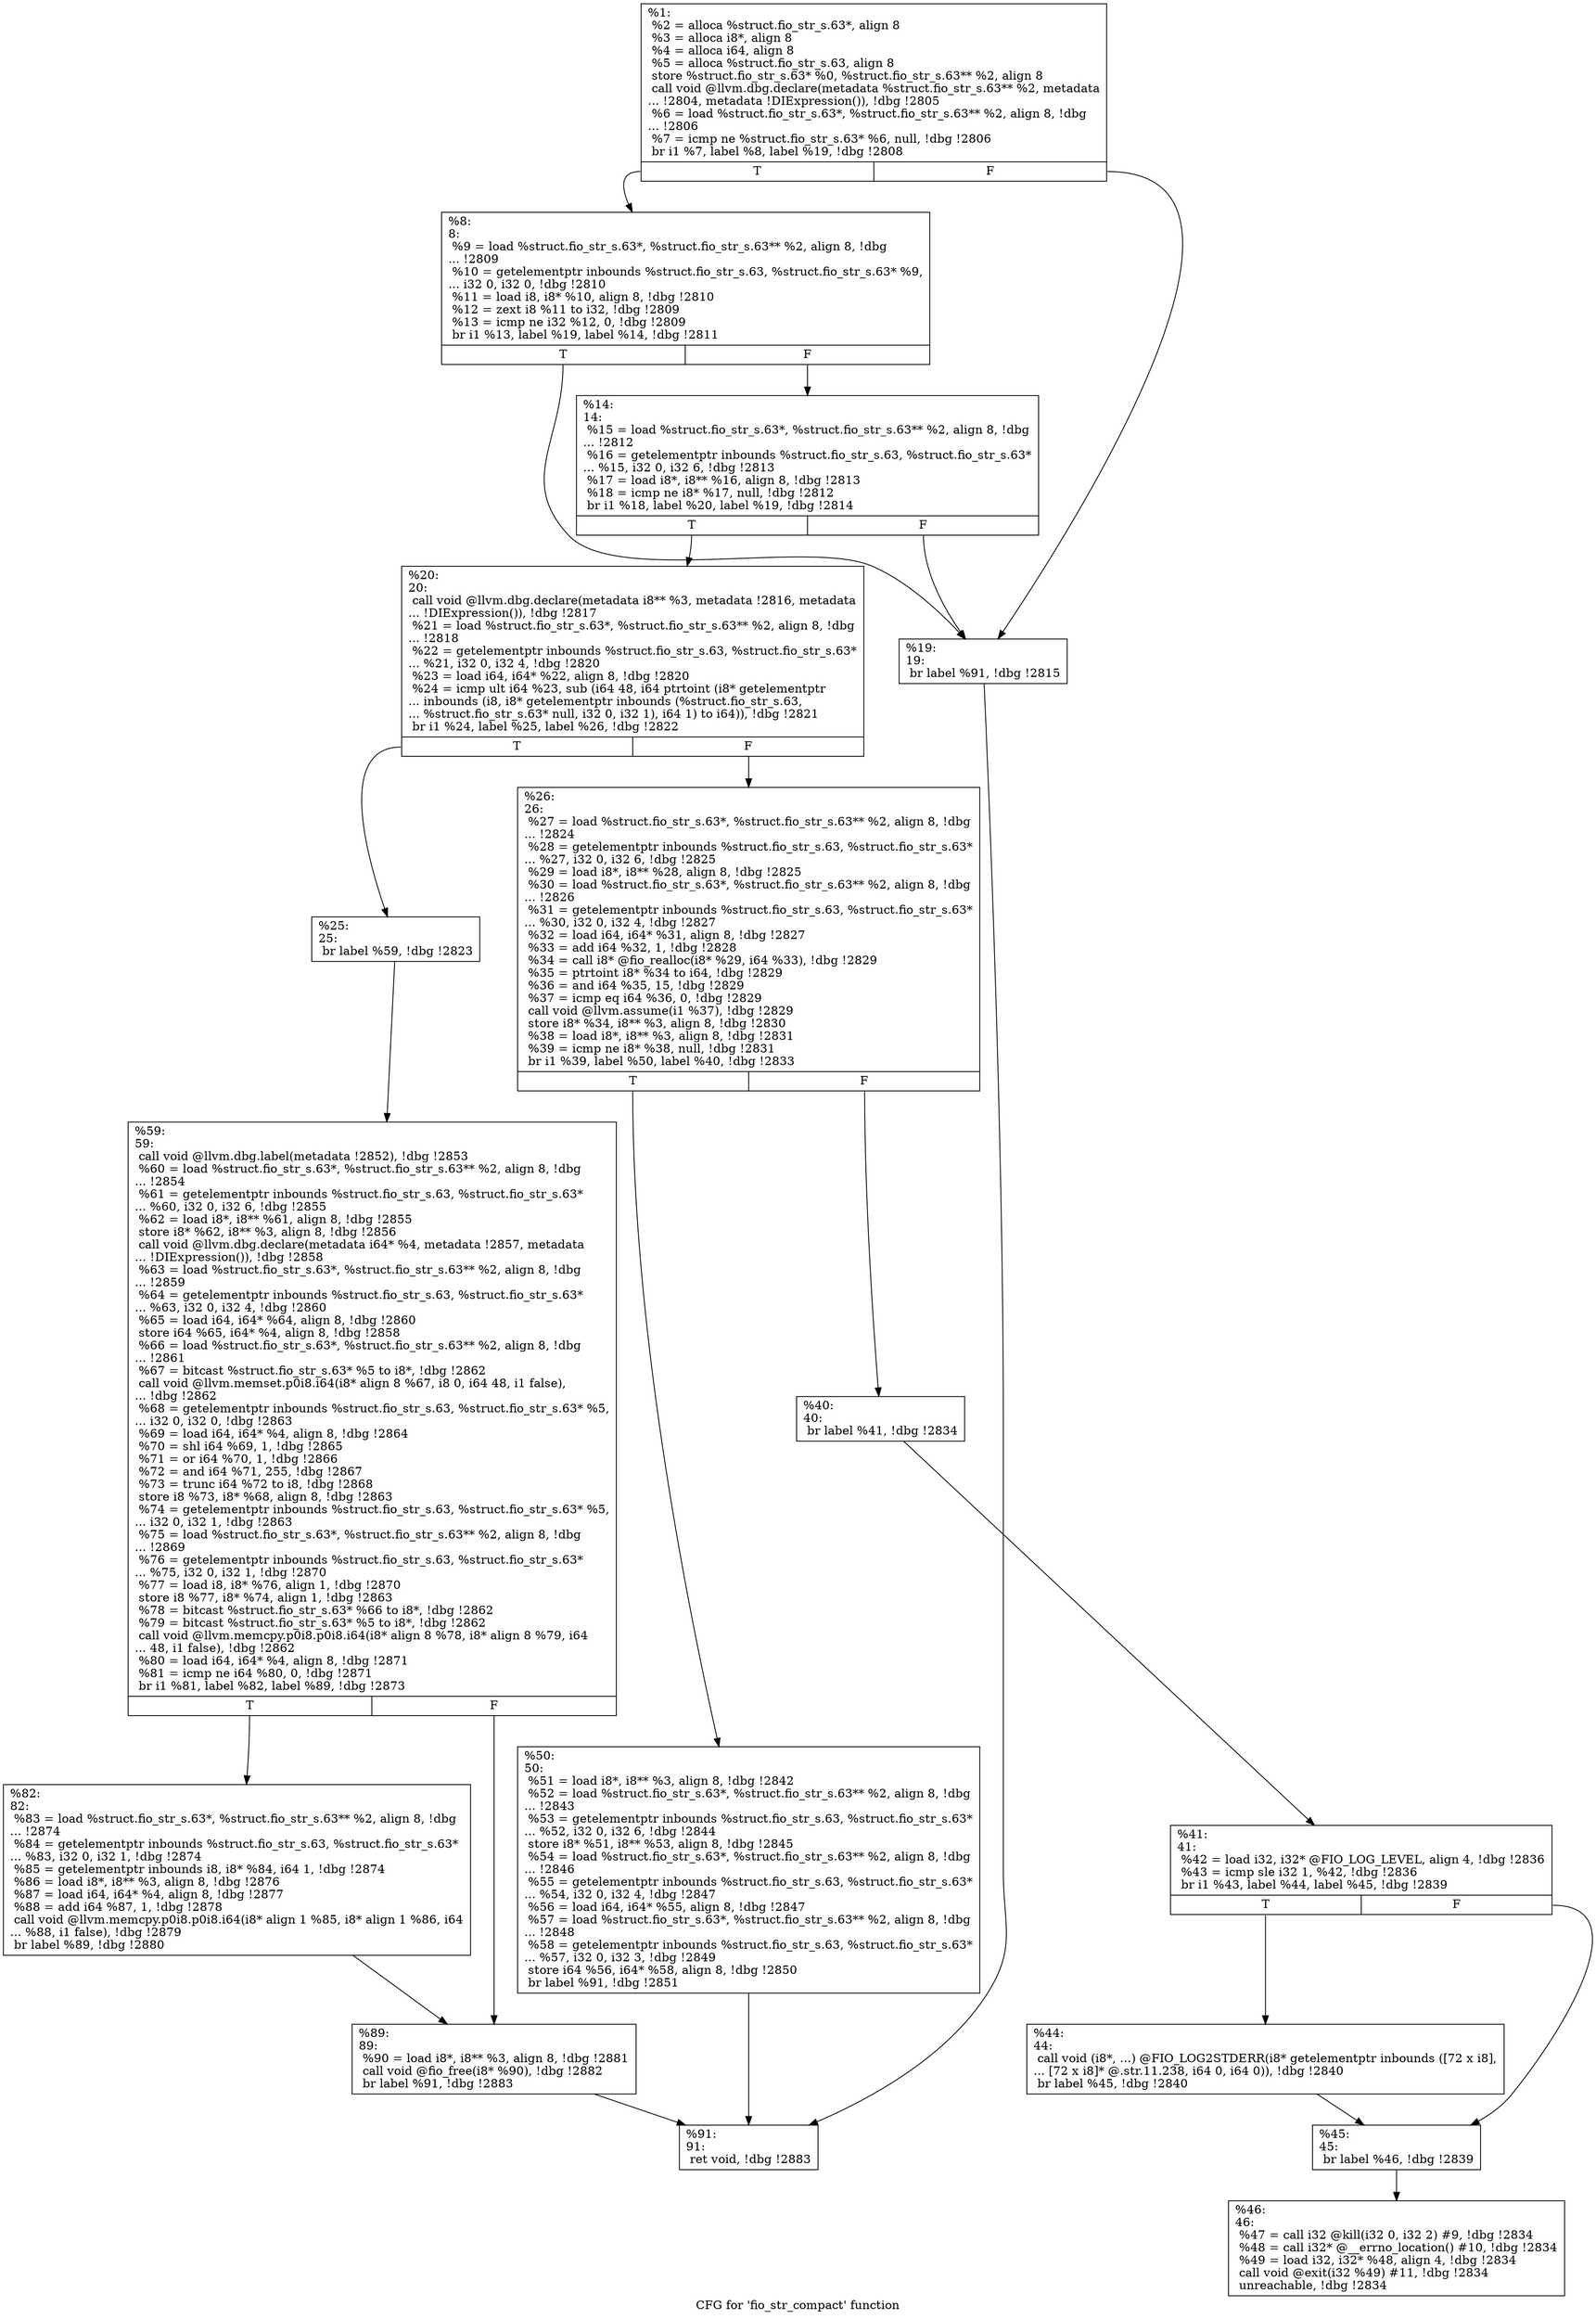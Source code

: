 digraph "CFG for 'fio_str_compact' function" {
	label="CFG for 'fio_str_compact' function";

	Node0x556852077650 [shape=record,label="{%1:\l  %2 = alloca %struct.fio_str_s.63*, align 8\l  %3 = alloca i8*, align 8\l  %4 = alloca i64, align 8\l  %5 = alloca %struct.fio_str_s.63, align 8\l  store %struct.fio_str_s.63* %0, %struct.fio_str_s.63** %2, align 8\l  call void @llvm.dbg.declare(metadata %struct.fio_str_s.63** %2, metadata\l... !2804, metadata !DIExpression()), !dbg !2805\l  %6 = load %struct.fio_str_s.63*, %struct.fio_str_s.63** %2, align 8, !dbg\l... !2806\l  %7 = icmp ne %struct.fio_str_s.63* %6, null, !dbg !2806\l  br i1 %7, label %8, label %19, !dbg !2808\l|{<s0>T|<s1>F}}"];
	Node0x556852077650:s0 -> Node0x556852078360;
	Node0x556852077650:s1 -> Node0x556852078400;
	Node0x556852078360 [shape=record,label="{%8:\l8:                                                \l  %9 = load %struct.fio_str_s.63*, %struct.fio_str_s.63** %2, align 8, !dbg\l... !2809\l  %10 = getelementptr inbounds %struct.fio_str_s.63, %struct.fio_str_s.63* %9,\l... i32 0, i32 0, !dbg !2810\l  %11 = load i8, i8* %10, align 8, !dbg !2810\l  %12 = zext i8 %11 to i32, !dbg !2809\l  %13 = icmp ne i32 %12, 0, !dbg !2809\l  br i1 %13, label %19, label %14, !dbg !2811\l|{<s0>T|<s1>F}}"];
	Node0x556852078360:s0 -> Node0x556852078400;
	Node0x556852078360:s1 -> Node0x5568520783b0;
	Node0x5568520783b0 [shape=record,label="{%14:\l14:                                               \l  %15 = load %struct.fio_str_s.63*, %struct.fio_str_s.63** %2, align 8, !dbg\l... !2812\l  %16 = getelementptr inbounds %struct.fio_str_s.63, %struct.fio_str_s.63*\l... %15, i32 0, i32 6, !dbg !2813\l  %17 = load i8*, i8** %16, align 8, !dbg !2813\l  %18 = icmp ne i8* %17, null, !dbg !2812\l  br i1 %18, label %20, label %19, !dbg !2814\l|{<s0>T|<s1>F}}"];
	Node0x5568520783b0:s0 -> Node0x556852078450;
	Node0x5568520783b0:s1 -> Node0x556852078400;
	Node0x556852078400 [shape=record,label="{%19:\l19:                                               \l  br label %91, !dbg !2815\l}"];
	Node0x556852078400 -> Node0x556852078810;
	Node0x556852078450 [shape=record,label="{%20:\l20:                                               \l  call void @llvm.dbg.declare(metadata i8** %3, metadata !2816, metadata\l... !DIExpression()), !dbg !2817\l  %21 = load %struct.fio_str_s.63*, %struct.fio_str_s.63** %2, align 8, !dbg\l... !2818\l  %22 = getelementptr inbounds %struct.fio_str_s.63, %struct.fio_str_s.63*\l... %21, i32 0, i32 4, !dbg !2820\l  %23 = load i64, i64* %22, align 8, !dbg !2820\l  %24 = icmp ult i64 %23, sub (i64 48, i64 ptrtoint (i8* getelementptr\l... inbounds (i8, i8* getelementptr inbounds (%struct.fio_str_s.63,\l... %struct.fio_str_s.63* null, i32 0, i32 1), i64 1) to i64)), !dbg !2821\l  br i1 %24, label %25, label %26, !dbg !2822\l|{<s0>T|<s1>F}}"];
	Node0x556852078450:s0 -> Node0x5568520784a0;
	Node0x556852078450:s1 -> Node0x5568520784f0;
	Node0x5568520784a0 [shape=record,label="{%25:\l25:                                               \l  br label %59, !dbg !2823\l}"];
	Node0x5568520784a0 -> Node0x556852078720;
	Node0x5568520784f0 [shape=record,label="{%26:\l26:                                               \l  %27 = load %struct.fio_str_s.63*, %struct.fio_str_s.63** %2, align 8, !dbg\l... !2824\l  %28 = getelementptr inbounds %struct.fio_str_s.63, %struct.fio_str_s.63*\l... %27, i32 0, i32 6, !dbg !2825\l  %29 = load i8*, i8** %28, align 8, !dbg !2825\l  %30 = load %struct.fio_str_s.63*, %struct.fio_str_s.63** %2, align 8, !dbg\l... !2826\l  %31 = getelementptr inbounds %struct.fio_str_s.63, %struct.fio_str_s.63*\l... %30, i32 0, i32 4, !dbg !2827\l  %32 = load i64, i64* %31, align 8, !dbg !2827\l  %33 = add i64 %32, 1, !dbg !2828\l  %34 = call i8* @fio_realloc(i8* %29, i64 %33), !dbg !2829\l  %35 = ptrtoint i8* %34 to i64, !dbg !2829\l  %36 = and i64 %35, 15, !dbg !2829\l  %37 = icmp eq i64 %36, 0, !dbg !2829\l  call void @llvm.assume(i1 %37), !dbg !2829\l  store i8* %34, i8** %3, align 8, !dbg !2830\l  %38 = load i8*, i8** %3, align 8, !dbg !2831\l  %39 = icmp ne i8* %38, null, !dbg !2831\l  br i1 %39, label %50, label %40, !dbg !2833\l|{<s0>T|<s1>F}}"];
	Node0x5568520784f0:s0 -> Node0x5568520786d0;
	Node0x5568520784f0:s1 -> Node0x556852078540;
	Node0x556852078540 [shape=record,label="{%40:\l40:                                               \l  br label %41, !dbg !2834\l}"];
	Node0x556852078540 -> Node0x556852078590;
	Node0x556852078590 [shape=record,label="{%41:\l41:                                               \l  %42 = load i32, i32* @FIO_LOG_LEVEL, align 4, !dbg !2836\l  %43 = icmp sle i32 1, %42, !dbg !2836\l  br i1 %43, label %44, label %45, !dbg !2839\l|{<s0>T|<s1>F}}"];
	Node0x556852078590:s0 -> Node0x5568520785e0;
	Node0x556852078590:s1 -> Node0x556852078630;
	Node0x5568520785e0 [shape=record,label="{%44:\l44:                                               \l  call void (i8*, ...) @FIO_LOG2STDERR(i8* getelementptr inbounds ([72 x i8],\l... [72 x i8]* @.str.11.238, i64 0, i64 0)), !dbg !2840\l  br label %45, !dbg !2840\l}"];
	Node0x5568520785e0 -> Node0x556852078630;
	Node0x556852078630 [shape=record,label="{%45:\l45:                                               \l  br label %46, !dbg !2839\l}"];
	Node0x556852078630 -> Node0x556852078680;
	Node0x556852078680 [shape=record,label="{%46:\l46:                                               \l  %47 = call i32 @kill(i32 0, i32 2) #9, !dbg !2834\l  %48 = call i32* @__errno_location() #10, !dbg !2834\l  %49 = load i32, i32* %48, align 4, !dbg !2834\l  call void @exit(i32 %49) #11, !dbg !2834\l  unreachable, !dbg !2834\l}"];
	Node0x5568520786d0 [shape=record,label="{%50:\l50:                                               \l  %51 = load i8*, i8** %3, align 8, !dbg !2842\l  %52 = load %struct.fio_str_s.63*, %struct.fio_str_s.63** %2, align 8, !dbg\l... !2843\l  %53 = getelementptr inbounds %struct.fio_str_s.63, %struct.fio_str_s.63*\l... %52, i32 0, i32 6, !dbg !2844\l  store i8* %51, i8** %53, align 8, !dbg !2845\l  %54 = load %struct.fio_str_s.63*, %struct.fio_str_s.63** %2, align 8, !dbg\l... !2846\l  %55 = getelementptr inbounds %struct.fio_str_s.63, %struct.fio_str_s.63*\l... %54, i32 0, i32 4, !dbg !2847\l  %56 = load i64, i64* %55, align 8, !dbg !2847\l  %57 = load %struct.fio_str_s.63*, %struct.fio_str_s.63** %2, align 8, !dbg\l... !2848\l  %58 = getelementptr inbounds %struct.fio_str_s.63, %struct.fio_str_s.63*\l... %57, i32 0, i32 3, !dbg !2849\l  store i64 %56, i64* %58, align 8, !dbg !2850\l  br label %91, !dbg !2851\l}"];
	Node0x5568520786d0 -> Node0x556852078810;
	Node0x556852078720 [shape=record,label="{%59:\l59:                                               \l  call void @llvm.dbg.label(metadata !2852), !dbg !2853\l  %60 = load %struct.fio_str_s.63*, %struct.fio_str_s.63** %2, align 8, !dbg\l... !2854\l  %61 = getelementptr inbounds %struct.fio_str_s.63, %struct.fio_str_s.63*\l... %60, i32 0, i32 6, !dbg !2855\l  %62 = load i8*, i8** %61, align 8, !dbg !2855\l  store i8* %62, i8** %3, align 8, !dbg !2856\l  call void @llvm.dbg.declare(metadata i64* %4, metadata !2857, metadata\l... !DIExpression()), !dbg !2858\l  %63 = load %struct.fio_str_s.63*, %struct.fio_str_s.63** %2, align 8, !dbg\l... !2859\l  %64 = getelementptr inbounds %struct.fio_str_s.63, %struct.fio_str_s.63*\l... %63, i32 0, i32 4, !dbg !2860\l  %65 = load i64, i64* %64, align 8, !dbg !2860\l  store i64 %65, i64* %4, align 8, !dbg !2858\l  %66 = load %struct.fio_str_s.63*, %struct.fio_str_s.63** %2, align 8, !dbg\l... !2861\l  %67 = bitcast %struct.fio_str_s.63* %5 to i8*, !dbg !2862\l  call void @llvm.memset.p0i8.i64(i8* align 8 %67, i8 0, i64 48, i1 false),\l... !dbg !2862\l  %68 = getelementptr inbounds %struct.fio_str_s.63, %struct.fio_str_s.63* %5,\l... i32 0, i32 0, !dbg !2863\l  %69 = load i64, i64* %4, align 8, !dbg !2864\l  %70 = shl i64 %69, 1, !dbg !2865\l  %71 = or i64 %70, 1, !dbg !2866\l  %72 = and i64 %71, 255, !dbg !2867\l  %73 = trunc i64 %72 to i8, !dbg !2868\l  store i8 %73, i8* %68, align 8, !dbg !2863\l  %74 = getelementptr inbounds %struct.fio_str_s.63, %struct.fio_str_s.63* %5,\l... i32 0, i32 1, !dbg !2863\l  %75 = load %struct.fio_str_s.63*, %struct.fio_str_s.63** %2, align 8, !dbg\l... !2869\l  %76 = getelementptr inbounds %struct.fio_str_s.63, %struct.fio_str_s.63*\l... %75, i32 0, i32 1, !dbg !2870\l  %77 = load i8, i8* %76, align 1, !dbg !2870\l  store i8 %77, i8* %74, align 1, !dbg !2863\l  %78 = bitcast %struct.fio_str_s.63* %66 to i8*, !dbg !2862\l  %79 = bitcast %struct.fio_str_s.63* %5 to i8*, !dbg !2862\l  call void @llvm.memcpy.p0i8.p0i8.i64(i8* align 8 %78, i8* align 8 %79, i64\l... 48, i1 false), !dbg !2862\l  %80 = load i64, i64* %4, align 8, !dbg !2871\l  %81 = icmp ne i64 %80, 0, !dbg !2871\l  br i1 %81, label %82, label %89, !dbg !2873\l|{<s0>T|<s1>F}}"];
	Node0x556852078720:s0 -> Node0x556852078770;
	Node0x556852078720:s1 -> Node0x5568520787c0;
	Node0x556852078770 [shape=record,label="{%82:\l82:                                               \l  %83 = load %struct.fio_str_s.63*, %struct.fio_str_s.63** %2, align 8, !dbg\l... !2874\l  %84 = getelementptr inbounds %struct.fio_str_s.63, %struct.fio_str_s.63*\l... %83, i32 0, i32 1, !dbg !2874\l  %85 = getelementptr inbounds i8, i8* %84, i64 1, !dbg !2874\l  %86 = load i8*, i8** %3, align 8, !dbg !2876\l  %87 = load i64, i64* %4, align 8, !dbg !2877\l  %88 = add i64 %87, 1, !dbg !2878\l  call void @llvm.memcpy.p0i8.p0i8.i64(i8* align 1 %85, i8* align 1 %86, i64\l... %88, i1 false), !dbg !2879\l  br label %89, !dbg !2880\l}"];
	Node0x556852078770 -> Node0x5568520787c0;
	Node0x5568520787c0 [shape=record,label="{%89:\l89:                                               \l  %90 = load i8*, i8** %3, align 8, !dbg !2881\l  call void @fio_free(i8* %90), !dbg !2882\l  br label %91, !dbg !2883\l}"];
	Node0x5568520787c0 -> Node0x556852078810;
	Node0x556852078810 [shape=record,label="{%91:\l91:                                               \l  ret void, !dbg !2883\l}"];
}

